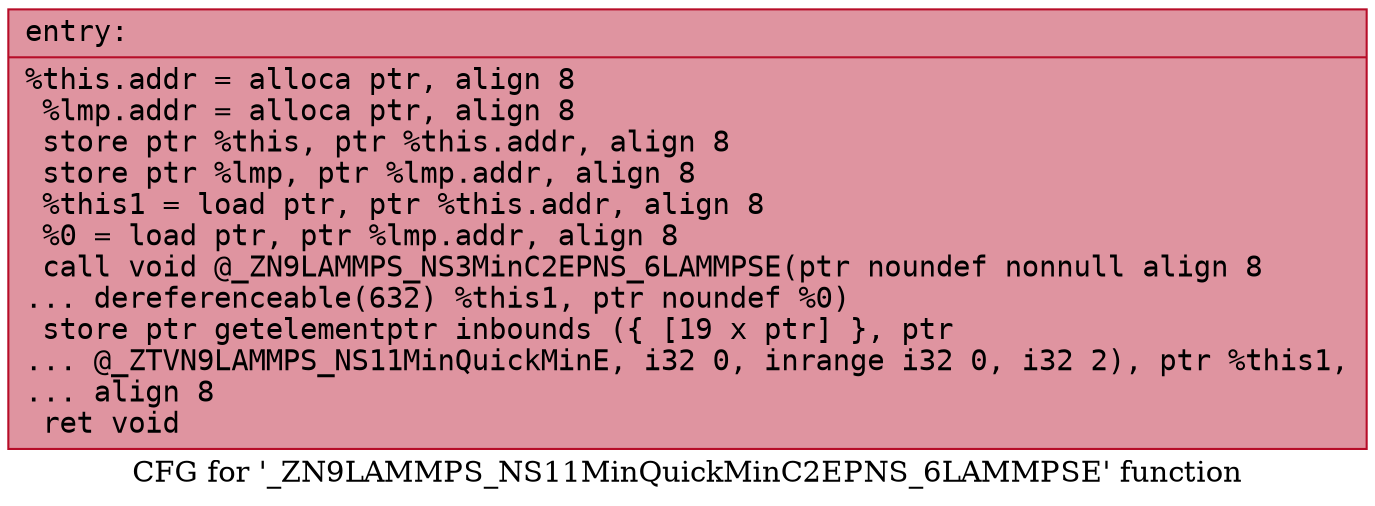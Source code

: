 digraph "CFG for '_ZN9LAMMPS_NS11MinQuickMinC2EPNS_6LAMMPSE' function" {
	label="CFG for '_ZN9LAMMPS_NS11MinQuickMinC2EPNS_6LAMMPSE' function";

	Node0x5648aca1fde0 [shape=record,color="#b70d28ff", style=filled, fillcolor="#b70d2870" fontname="Courier",label="{entry:\l|  %this.addr = alloca ptr, align 8\l  %lmp.addr = alloca ptr, align 8\l  store ptr %this, ptr %this.addr, align 8\l  store ptr %lmp, ptr %lmp.addr, align 8\l  %this1 = load ptr, ptr %this.addr, align 8\l  %0 = load ptr, ptr %lmp.addr, align 8\l  call void @_ZN9LAMMPS_NS3MinC2EPNS_6LAMMPSE(ptr noundef nonnull align 8\l... dereferenceable(632) %this1, ptr noundef %0)\l  store ptr getelementptr inbounds (\{ [19 x ptr] \}, ptr\l... @_ZTVN9LAMMPS_NS11MinQuickMinE, i32 0, inrange i32 0, i32 2), ptr %this1,\l... align 8\l  ret void\l}"];
}

